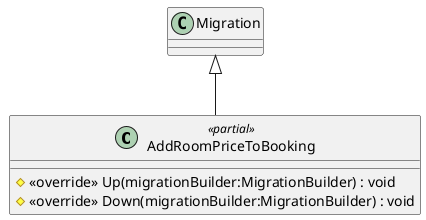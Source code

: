 @startuml
class AddRoomPriceToBooking <<partial>> {
    # <<override>> Up(migrationBuilder:MigrationBuilder) : void
    # <<override>> Down(migrationBuilder:MigrationBuilder) : void
}
Migration <|-- AddRoomPriceToBooking
@enduml

